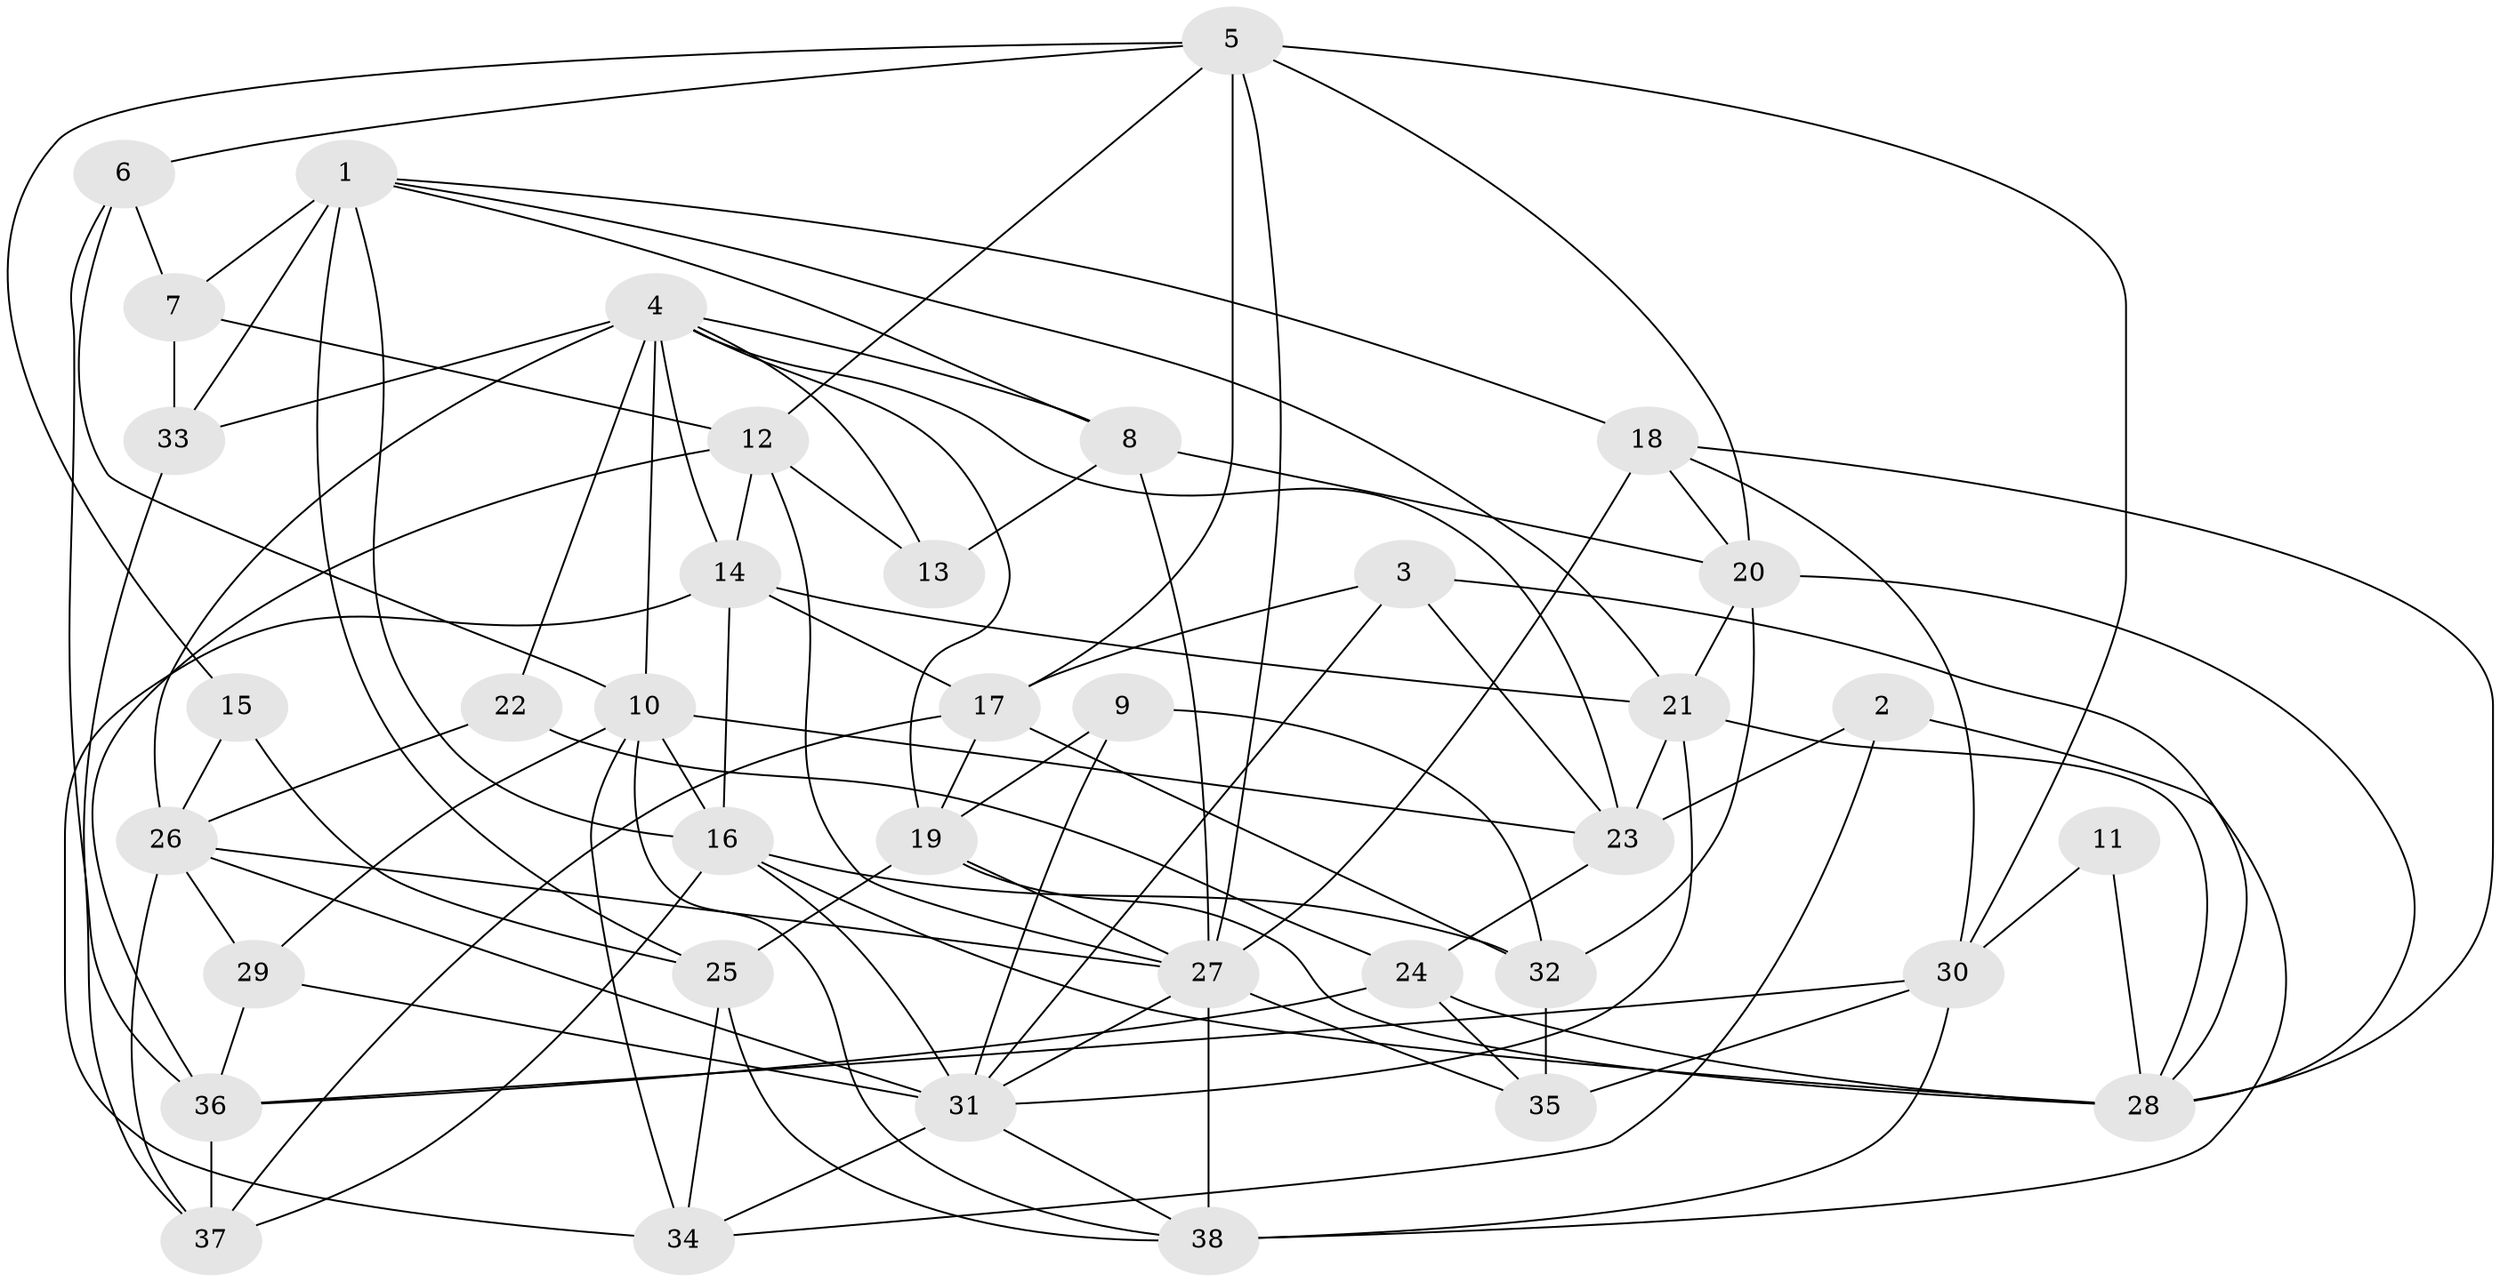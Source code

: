 // original degree distribution, {5: 0.22666666666666666, 3: 0.37333333333333335, 4: 0.18666666666666668, 7: 0.04, 6: 0.09333333333333334, 2: 0.08}
// Generated by graph-tools (version 1.1) at 2025/26/03/09/25 03:26:12]
// undirected, 38 vertices, 103 edges
graph export_dot {
graph [start="1"]
  node [color=gray90,style=filled];
  1;
  2;
  3;
  4;
  5;
  6;
  7;
  8;
  9;
  10;
  11;
  12;
  13;
  14;
  15;
  16;
  17;
  18;
  19;
  20;
  21;
  22;
  23;
  24;
  25;
  26;
  27;
  28;
  29;
  30;
  31;
  32;
  33;
  34;
  35;
  36;
  37;
  38;
  1 -- 7 [weight=3.0];
  1 -- 8 [weight=1.0];
  1 -- 16 [weight=1.0];
  1 -- 18 [weight=1.0];
  1 -- 21 [weight=1.0];
  1 -- 25 [weight=1.0];
  1 -- 33 [weight=1.0];
  2 -- 23 [weight=1.0];
  2 -- 34 [weight=1.0];
  2 -- 38 [weight=1.0];
  3 -- 17 [weight=1.0];
  3 -- 23 [weight=1.0];
  3 -- 28 [weight=1.0];
  3 -- 31 [weight=1.0];
  4 -- 8 [weight=1.0];
  4 -- 10 [weight=1.0];
  4 -- 13 [weight=1.0];
  4 -- 14 [weight=1.0];
  4 -- 19 [weight=1.0];
  4 -- 22 [weight=1.0];
  4 -- 23 [weight=1.0];
  4 -- 26 [weight=1.0];
  4 -- 33 [weight=1.0];
  5 -- 6 [weight=1.0];
  5 -- 12 [weight=1.0];
  5 -- 15 [weight=1.0];
  5 -- 17 [weight=1.0];
  5 -- 20 [weight=1.0];
  5 -- 27 [weight=1.0];
  5 -- 30 [weight=1.0];
  6 -- 7 [weight=1.0];
  6 -- 10 [weight=1.0];
  6 -- 36 [weight=1.0];
  7 -- 12 [weight=1.0];
  7 -- 33 [weight=1.0];
  8 -- 13 [weight=1.0];
  8 -- 20 [weight=1.0];
  8 -- 27 [weight=1.0];
  9 -- 19 [weight=1.0];
  9 -- 31 [weight=1.0];
  9 -- 32 [weight=1.0];
  10 -- 16 [weight=1.0];
  10 -- 23 [weight=1.0];
  10 -- 29 [weight=1.0];
  10 -- 34 [weight=1.0];
  10 -- 38 [weight=1.0];
  11 -- 28 [weight=1.0];
  11 -- 30 [weight=1.0];
  12 -- 13 [weight=1.0];
  12 -- 14 [weight=1.0];
  12 -- 27 [weight=1.0];
  12 -- 36 [weight=2.0];
  14 -- 16 [weight=1.0];
  14 -- 17 [weight=1.0];
  14 -- 21 [weight=1.0];
  14 -- 34 [weight=1.0];
  15 -- 25 [weight=1.0];
  15 -- 26 [weight=1.0];
  16 -- 28 [weight=1.0];
  16 -- 31 [weight=1.0];
  16 -- 32 [weight=1.0];
  16 -- 37 [weight=1.0];
  17 -- 19 [weight=1.0];
  17 -- 32 [weight=1.0];
  17 -- 37 [weight=1.0];
  18 -- 20 [weight=1.0];
  18 -- 27 [weight=1.0];
  18 -- 28 [weight=1.0];
  18 -- 30 [weight=1.0];
  19 -- 25 [weight=1.0];
  19 -- 27 [weight=1.0];
  19 -- 28 [weight=1.0];
  20 -- 21 [weight=1.0];
  20 -- 28 [weight=1.0];
  20 -- 32 [weight=1.0];
  21 -- 23 [weight=1.0];
  21 -- 28 [weight=1.0];
  21 -- 31 [weight=1.0];
  22 -- 24 [weight=1.0];
  22 -- 26 [weight=1.0];
  23 -- 24 [weight=1.0];
  24 -- 28 [weight=1.0];
  24 -- 35 [weight=1.0];
  24 -- 36 [weight=1.0];
  25 -- 34 [weight=1.0];
  25 -- 38 [weight=1.0];
  26 -- 27 [weight=1.0];
  26 -- 29 [weight=1.0];
  26 -- 31 [weight=1.0];
  26 -- 37 [weight=1.0];
  27 -- 31 [weight=1.0];
  27 -- 35 [weight=1.0];
  27 -- 38 [weight=1.0];
  29 -- 31 [weight=1.0];
  29 -- 36 [weight=1.0];
  30 -- 35 [weight=1.0];
  30 -- 36 [weight=1.0];
  30 -- 38 [weight=2.0];
  31 -- 34 [weight=1.0];
  31 -- 38 [weight=1.0];
  32 -- 35 [weight=3.0];
  33 -- 37 [weight=1.0];
  36 -- 37 [weight=1.0];
}
